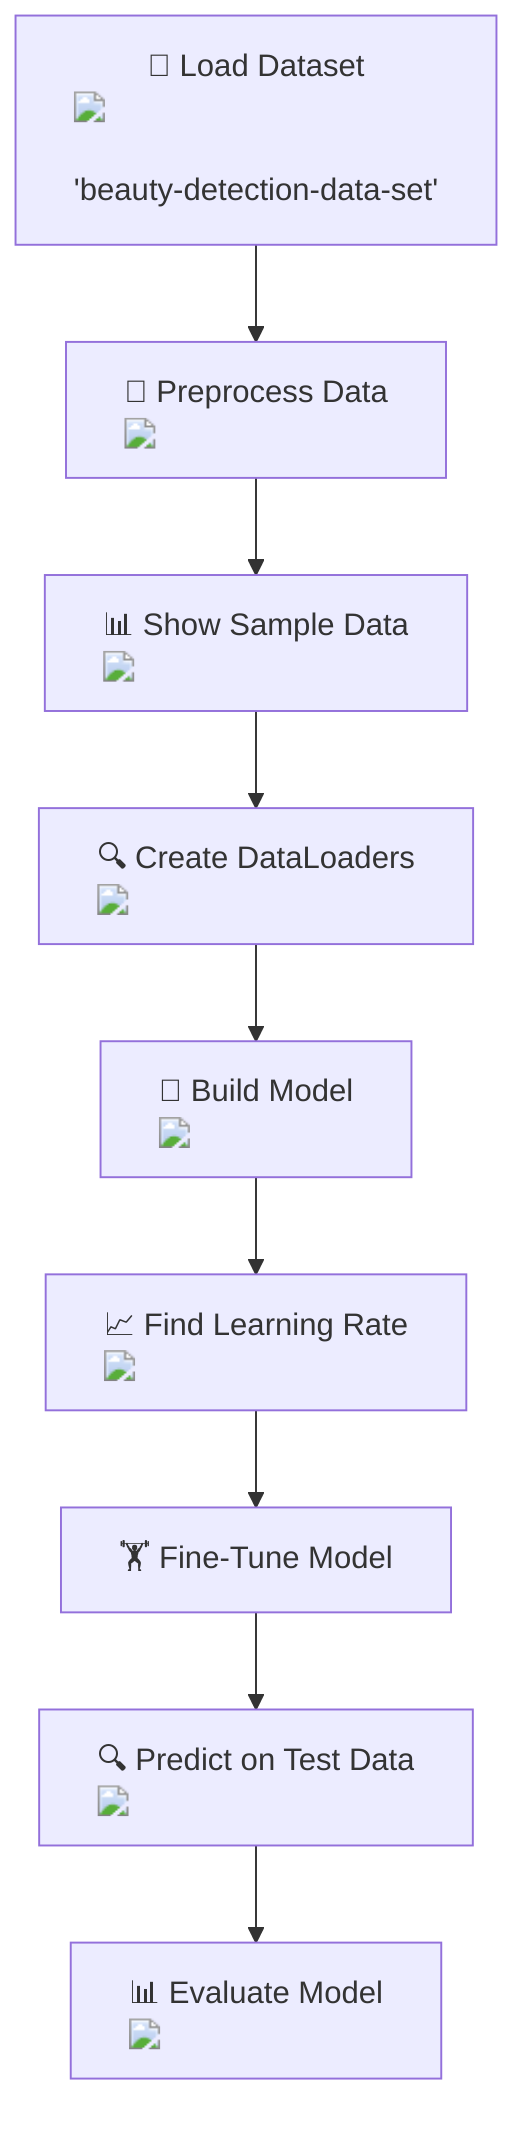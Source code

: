 graph TD;
    A["📁 Load Dataset <img src='icons/file.svg'/> <br/> 'beauty-detection-data-set'"] --> B["🧹 Preprocess Data <img src='icons/table.svg'/>"];
    B --> C["📊 Show Sample Data <img src='dummy_plots/scatter_plot_template.svg'/>"];
    C --> D["🔍 Create DataLoaders <img src='icons/column_split.svg'/>"];
    D --> E["🤖 Build Model <img src='icons/brain.svg'/>"];
    E --> F["📈 Find Learning Rate <img src='dummy_plots/lineplot_template.svg'/>"];
    F --> G["🏋️ Fine-Tune Model"];
    G --> H["🔍 Predict on Test Data <img src='icons/image.svg'/>"];
    H --> I["📊 Evaluate Model <img src='dummy_plots/barplot_template.svg'/>"];
